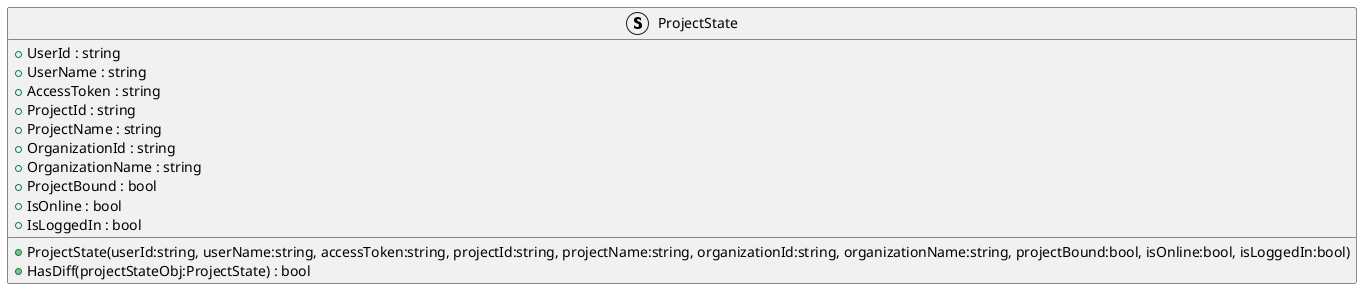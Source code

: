 @startuml
struct ProjectState {
    + UserId : string
    + UserName : string
    + AccessToken : string
    + ProjectId : string
    + ProjectName : string
    + OrganizationId : string
    + OrganizationName : string
    + ProjectBound : bool
    + IsOnline : bool
    + IsLoggedIn : bool
    + ProjectState(userId:string, userName:string, accessToken:string, projectId:string, projectName:string, organizationId:string, organizationName:string, projectBound:bool, isOnline:bool, isLoggedIn:bool)
    + HasDiff(projectStateObj:ProjectState) : bool
}
@enduml

